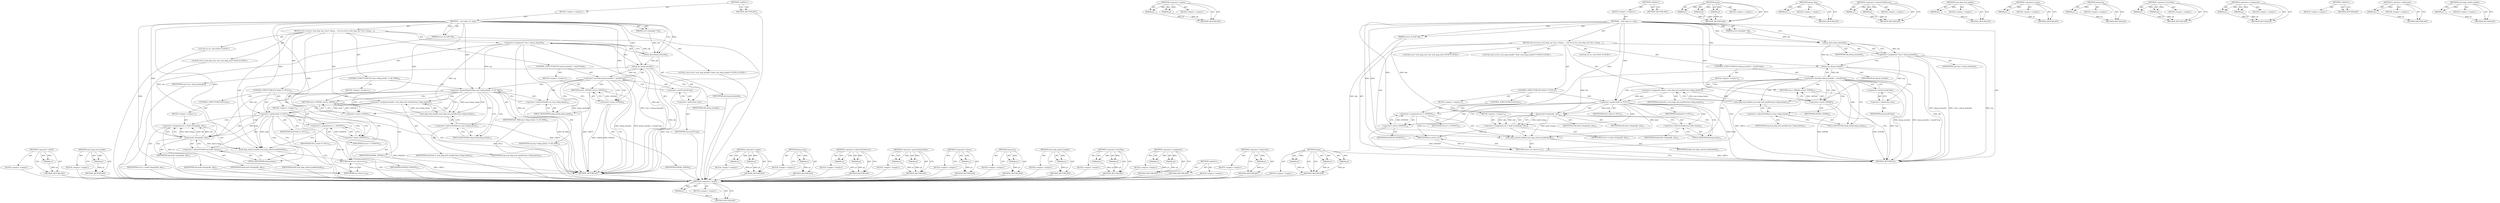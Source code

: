 digraph "dump" {
vulnerable_102 [label=<(METHOD,&lt;operator&gt;.sizeOf)>];
vulnerable_103 [label=<(PARAM,p1)>];
vulnerable_104 [label=<(BLOCK,&lt;empty&gt;,&lt;empty&gt;)>];
vulnerable_105 [label=<(METHOD_RETURN,ANY)>];
vulnerable_123 [label=<(METHOD,&lt;operator&gt;.equals)>];
vulnerable_124 [label=<(PARAM,p1)>];
vulnerable_125 [label=<(PARAM,p2)>];
vulnerable_126 [label=<(BLOCK,&lt;empty&gt;,&lt;empty&gt;)>];
vulnerable_127 [label=<(METHOD_RETURN,ANY)>];
vulnerable_6 [label=<(METHOD,&lt;global&gt;)<SUB>1</SUB>>];
vulnerable_7 [label=<(BLOCK,&lt;empty&gt;,&lt;empty&gt;)<SUB>1</SUB>>];
vulnerable_8 [label=<(METHOD,__sock_diag_rcv_msg)<SUB>1</SUB>>];
vulnerable_9 [label=<(PARAM,struct sk_buff *skb)<SUB>1</SUB>>];
vulnerable_10 [label=<(PARAM,struct nlmsghdr *nlh)<SUB>1</SUB>>];
vulnerable_11 [label=<(BLOCK,{
	int err;
	struct sock_diag_req *req = nlmsg_...,{
	int err;
	struct sock_diag_req *req = nlmsg_...)<SUB>2</SUB>>];
vulnerable_12 [label="<(LOCAL,int err: int)<SUB>3</SUB>>"];
vulnerable_13 [label="<(LOCAL,struct sock_diag_req* req: sock_diag_req*)<SUB>4</SUB>>"];
vulnerable_14 [label=<(&lt;operator&gt;.assignment,*req = nlmsg_data(nlh))<SUB>4</SUB>>];
vulnerable_15 [label=<(IDENTIFIER,req,*req = nlmsg_data(nlh))<SUB>4</SUB>>];
vulnerable_16 [label=<(nlmsg_data,nlmsg_data(nlh))<SUB>4</SUB>>];
vulnerable_17 [label=<(IDENTIFIER,nlh,nlmsg_data(nlh))<SUB>4</SUB>>];
vulnerable_18 [label="<(LOCAL,const struct sock_diag_handler* hndl: sock_diag_handler*)<SUB>5</SUB>>"];
vulnerable_19 [label=<(CONTROL_STRUCTURE,IF,if (nlmsg_len(nlh) &lt; sizeof(*req)))<SUB>7</SUB>>];
vulnerable_20 [label=<(&lt;operator&gt;.lessThan,nlmsg_len(nlh) &lt; sizeof(*req))<SUB>7</SUB>>];
vulnerable_21 [label=<(nlmsg_len,nlmsg_len(nlh))<SUB>7</SUB>>];
vulnerable_22 [label=<(IDENTIFIER,nlh,nlmsg_len(nlh))<SUB>7</SUB>>];
vulnerable_23 [label=<(&lt;operator&gt;.sizeOf,sizeof(*req))<SUB>7</SUB>>];
vulnerable_24 [label=<(&lt;operator&gt;.indirection,*req)<SUB>7</SUB>>];
vulnerable_25 [label=<(IDENTIFIER,req,sizeof(*req))<SUB>7</SUB>>];
vulnerable_26 [label=<(BLOCK,&lt;empty&gt;,&lt;empty&gt;)<SUB>8</SUB>>];
vulnerable_27 [label=<(RETURN,return -EINVAL;,return -EINVAL;)<SUB>8</SUB>>];
vulnerable_28 [label=<(&lt;operator&gt;.minus,-EINVAL)<SUB>8</SUB>>];
vulnerable_29 [label=<(IDENTIFIER,EINVAL,-EINVAL)<SUB>8</SUB>>];
vulnerable_30 [label=<(&lt;operator&gt;.assignment,hndl = sock_diag_lock_handler(req-&gt;sdiag_family))<SUB>10</SUB>>];
vulnerable_31 [label=<(IDENTIFIER,hndl,hndl = sock_diag_lock_handler(req-&gt;sdiag_family))<SUB>10</SUB>>];
vulnerable_32 [label=<(sock_diag_lock_handler,sock_diag_lock_handler(req-&gt;sdiag_family))<SUB>10</SUB>>];
vulnerable_33 [label=<(&lt;operator&gt;.indirectFieldAccess,req-&gt;sdiag_family)<SUB>10</SUB>>];
vulnerable_34 [label=<(IDENTIFIER,req,sock_diag_lock_handler(req-&gt;sdiag_family))<SUB>10</SUB>>];
vulnerable_35 [label=<(FIELD_IDENTIFIER,sdiag_family,sdiag_family)<SUB>10</SUB>>];
vulnerable_36 [label=<(CONTROL_STRUCTURE,IF,if (hndl == NULL))<SUB>11</SUB>>];
vulnerable_37 [label=<(&lt;operator&gt;.equals,hndl == NULL)<SUB>11</SUB>>];
vulnerable_38 [label=<(IDENTIFIER,hndl,hndl == NULL)<SUB>11</SUB>>];
vulnerable_39 [label=<(IDENTIFIER,NULL,hndl == NULL)<SUB>11</SUB>>];
vulnerable_40 [label=<(BLOCK,&lt;empty&gt;,&lt;empty&gt;)<SUB>12</SUB>>];
vulnerable_41 [label=<(&lt;operator&gt;.assignment,err = -ENOENT)<SUB>12</SUB>>];
vulnerable_42 [label=<(IDENTIFIER,err,err = -ENOENT)<SUB>12</SUB>>];
vulnerable_43 [label=<(&lt;operator&gt;.minus,-ENOENT)<SUB>12</SUB>>];
vulnerable_44 [label=<(IDENTIFIER,ENOENT,-ENOENT)<SUB>12</SUB>>];
vulnerable_45 [label=<(CONTROL_STRUCTURE,ELSE,else)<SUB>14</SUB>>];
vulnerable_46 [label=<(BLOCK,&lt;empty&gt;,&lt;empty&gt;)<SUB>14</SUB>>];
vulnerable_47 [label=<(&lt;operator&gt;.assignment,err = hndl-&gt;dump(skb, nlh))<SUB>14</SUB>>];
vulnerable_48 [label=<(IDENTIFIER,err,err = hndl-&gt;dump(skb, nlh))<SUB>14</SUB>>];
vulnerable_49 [label=<(dump,hndl-&gt;dump(skb, nlh))<SUB>14</SUB>>];
vulnerable_50 [label=<(&lt;operator&gt;.indirectFieldAccess,hndl-&gt;dump)<SUB>14</SUB>>];
vulnerable_51 [label=<(IDENTIFIER,hndl,hndl-&gt;dump(skb, nlh))<SUB>14</SUB>>];
vulnerable_52 [label=<(FIELD_IDENTIFIER,dump,dump)<SUB>14</SUB>>];
vulnerable_53 [label=<(IDENTIFIER,skb,hndl-&gt;dump(skb, nlh))<SUB>14</SUB>>];
vulnerable_54 [label=<(IDENTIFIER,nlh,hndl-&gt;dump(skb, nlh))<SUB>14</SUB>>];
vulnerable_55 [label=<(sock_diag_unlock_handler,sock_diag_unlock_handler(hndl))<SUB>15</SUB>>];
vulnerable_56 [label=<(IDENTIFIER,hndl,sock_diag_unlock_handler(hndl))<SUB>15</SUB>>];
vulnerable_57 [label=<(RETURN,return err;,return err;)<SUB>17</SUB>>];
vulnerable_58 [label=<(IDENTIFIER,err,return err;)<SUB>17</SUB>>];
vulnerable_59 [label=<(METHOD_RETURN,int)<SUB>1</SUB>>];
vulnerable_61 [label=<(METHOD_RETURN,ANY)<SUB>1</SUB>>];
vulnerable_128 [label=<(METHOD,dump)>];
vulnerable_129 [label=<(PARAM,p1)>];
vulnerable_130 [label=<(PARAM,p2)>];
vulnerable_131 [label=<(PARAM,p3)>];
vulnerable_132 [label=<(BLOCK,&lt;empty&gt;,&lt;empty&gt;)>];
vulnerable_133 [label=<(METHOD_RETURN,ANY)>];
vulnerable_89 [label=<(METHOD,nlmsg_data)>];
vulnerable_90 [label=<(PARAM,p1)>];
vulnerable_91 [label=<(BLOCK,&lt;empty&gt;,&lt;empty&gt;)>];
vulnerable_92 [label=<(METHOD_RETURN,ANY)>];
vulnerable_118 [label=<(METHOD,&lt;operator&gt;.indirectFieldAccess)>];
vulnerable_119 [label=<(PARAM,p1)>];
vulnerable_120 [label=<(PARAM,p2)>];
vulnerable_121 [label=<(BLOCK,&lt;empty&gt;,&lt;empty&gt;)>];
vulnerable_122 [label=<(METHOD_RETURN,ANY)>];
vulnerable_114 [label=<(METHOD,sock_diag_lock_handler)>];
vulnerable_115 [label=<(PARAM,p1)>];
vulnerable_116 [label=<(BLOCK,&lt;empty&gt;,&lt;empty&gt;)>];
vulnerable_117 [label=<(METHOD_RETURN,ANY)>];
vulnerable_110 [label=<(METHOD,&lt;operator&gt;.minus)>];
vulnerable_111 [label=<(PARAM,p1)>];
vulnerable_112 [label=<(BLOCK,&lt;empty&gt;,&lt;empty&gt;)>];
vulnerable_113 [label=<(METHOD_RETURN,ANY)>];
vulnerable_98 [label=<(METHOD,nlmsg_len)>];
vulnerable_99 [label=<(PARAM,p1)>];
vulnerable_100 [label=<(BLOCK,&lt;empty&gt;,&lt;empty&gt;)>];
vulnerable_101 [label=<(METHOD_RETURN,ANY)>];
vulnerable_93 [label=<(METHOD,&lt;operator&gt;.lessThan)>];
vulnerable_94 [label=<(PARAM,p1)>];
vulnerable_95 [label=<(PARAM,p2)>];
vulnerable_96 [label=<(BLOCK,&lt;empty&gt;,&lt;empty&gt;)>];
vulnerable_97 [label=<(METHOD_RETURN,ANY)>];
vulnerable_84 [label=<(METHOD,&lt;operator&gt;.assignment)>];
vulnerable_85 [label=<(PARAM,p1)>];
vulnerable_86 [label=<(PARAM,p2)>];
vulnerable_87 [label=<(BLOCK,&lt;empty&gt;,&lt;empty&gt;)>];
vulnerable_88 [label=<(METHOD_RETURN,ANY)>];
vulnerable_78 [label=<(METHOD,&lt;global&gt;)<SUB>1</SUB>>];
vulnerable_79 [label=<(BLOCK,&lt;empty&gt;,&lt;empty&gt;)>];
vulnerable_80 [label=<(METHOD_RETURN,ANY)>];
vulnerable_106 [label=<(METHOD,&lt;operator&gt;.indirection)>];
vulnerable_107 [label=<(PARAM,p1)>];
vulnerable_108 [label=<(BLOCK,&lt;empty&gt;,&lt;empty&gt;)>];
vulnerable_109 [label=<(METHOD_RETURN,ANY)>];
vulnerable_134 [label=<(METHOD,sock_diag_unlock_handler)>];
vulnerable_135 [label=<(PARAM,p1)>];
vulnerable_136 [label=<(BLOCK,&lt;empty&gt;,&lt;empty&gt;)>];
vulnerable_137 [label=<(METHOD_RETURN,ANY)>];
fixed_112 [label=<(METHOD,&lt;operator&gt;.sizeOf)>];
fixed_113 [label=<(PARAM,p1)>];
fixed_114 [label=<(BLOCK,&lt;empty&gt;,&lt;empty&gt;)>];
fixed_115 [label=<(METHOD_RETURN,ANY)>];
fixed_134 [label=<(METHOD,sock_diag_lock_handler)>];
fixed_135 [label=<(PARAM,p1)>];
fixed_136 [label=<(BLOCK,&lt;empty&gt;,&lt;empty&gt;)>];
fixed_137 [label=<(METHOD_RETURN,ANY)>];
fixed_6 [label=<(METHOD,&lt;global&gt;)<SUB>1</SUB>>];
fixed_7 [label=<(BLOCK,&lt;empty&gt;,&lt;empty&gt;)<SUB>1</SUB>>];
fixed_8 [label=<(METHOD,__sock_diag_rcv_msg)<SUB>1</SUB>>];
fixed_9 [label=<(PARAM,struct sk_buff *skb)<SUB>1</SUB>>];
fixed_10 [label=<(PARAM,struct nlmsghdr *nlh)<SUB>1</SUB>>];
fixed_11 [label=<(BLOCK,{
	int err;
	struct sock_diag_req *req = nlmsg_...,{
	int err;
	struct sock_diag_req *req = nlmsg_...)<SUB>2</SUB>>];
fixed_12 [label="<(LOCAL,int err: int)<SUB>3</SUB>>"];
fixed_13 [label="<(LOCAL,struct sock_diag_req* req: sock_diag_req*)<SUB>4</SUB>>"];
fixed_14 [label=<(&lt;operator&gt;.assignment,*req = nlmsg_data(nlh))<SUB>4</SUB>>];
fixed_15 [label=<(IDENTIFIER,req,*req = nlmsg_data(nlh))<SUB>4</SUB>>];
fixed_16 [label=<(nlmsg_data,nlmsg_data(nlh))<SUB>4</SUB>>];
fixed_17 [label=<(IDENTIFIER,nlh,nlmsg_data(nlh))<SUB>4</SUB>>];
fixed_18 [label="<(LOCAL,const struct sock_diag_handler* hndl: sock_diag_handler*)<SUB>5</SUB>>"];
fixed_19 [label=<(CONTROL_STRUCTURE,IF,if (nlmsg_len(nlh) &lt; sizeof(*req)))<SUB>7</SUB>>];
fixed_20 [label=<(&lt;operator&gt;.lessThan,nlmsg_len(nlh) &lt; sizeof(*req))<SUB>7</SUB>>];
fixed_21 [label=<(nlmsg_len,nlmsg_len(nlh))<SUB>7</SUB>>];
fixed_22 [label=<(IDENTIFIER,nlh,nlmsg_len(nlh))<SUB>7</SUB>>];
fixed_23 [label=<(&lt;operator&gt;.sizeOf,sizeof(*req))<SUB>7</SUB>>];
fixed_24 [label=<(&lt;operator&gt;.indirection,*req)<SUB>7</SUB>>];
fixed_25 [label=<(IDENTIFIER,req,sizeof(*req))<SUB>7</SUB>>];
fixed_26 [label=<(BLOCK,&lt;empty&gt;,&lt;empty&gt;)<SUB>8</SUB>>];
fixed_27 [label=<(RETURN,return -EINVAL;,return -EINVAL;)<SUB>8</SUB>>];
fixed_28 [label=<(&lt;operator&gt;.minus,-EINVAL)<SUB>8</SUB>>];
fixed_29 [label=<(IDENTIFIER,EINVAL,-EINVAL)<SUB>8</SUB>>];
fixed_30 [label=<(CONTROL_STRUCTURE,IF,if (req-&gt;sdiag_family &gt;= AF_MAX))<SUB>10</SUB>>];
fixed_31 [label=<(&lt;operator&gt;.greaterEqualsThan,req-&gt;sdiag_family &gt;= AF_MAX)<SUB>10</SUB>>];
fixed_32 [label=<(&lt;operator&gt;.indirectFieldAccess,req-&gt;sdiag_family)<SUB>10</SUB>>];
fixed_33 [label=<(IDENTIFIER,req,req-&gt;sdiag_family &gt;= AF_MAX)<SUB>10</SUB>>];
fixed_34 [label=<(FIELD_IDENTIFIER,sdiag_family,sdiag_family)<SUB>10</SUB>>];
fixed_35 [label=<(IDENTIFIER,AF_MAX,req-&gt;sdiag_family &gt;= AF_MAX)<SUB>10</SUB>>];
fixed_36 [label=<(BLOCK,&lt;empty&gt;,&lt;empty&gt;)<SUB>11</SUB>>];
fixed_37 [label=<(RETURN,return -EINVAL;,return -EINVAL;)<SUB>11</SUB>>];
fixed_38 [label=<(&lt;operator&gt;.minus,-EINVAL)<SUB>11</SUB>>];
fixed_39 [label=<(IDENTIFIER,EINVAL,-EINVAL)<SUB>11</SUB>>];
fixed_40 [label=<(&lt;operator&gt;.assignment,hndl = sock_diag_lock_handler(req-&gt;sdiag_family))<SUB>13</SUB>>];
fixed_41 [label=<(IDENTIFIER,hndl,hndl = sock_diag_lock_handler(req-&gt;sdiag_family))<SUB>13</SUB>>];
fixed_42 [label=<(sock_diag_lock_handler,sock_diag_lock_handler(req-&gt;sdiag_family))<SUB>13</SUB>>];
fixed_43 [label=<(&lt;operator&gt;.indirectFieldAccess,req-&gt;sdiag_family)<SUB>13</SUB>>];
fixed_44 [label=<(IDENTIFIER,req,sock_diag_lock_handler(req-&gt;sdiag_family))<SUB>13</SUB>>];
fixed_45 [label=<(FIELD_IDENTIFIER,sdiag_family,sdiag_family)<SUB>13</SUB>>];
fixed_46 [label=<(CONTROL_STRUCTURE,IF,if (hndl == NULL))<SUB>14</SUB>>];
fixed_47 [label=<(&lt;operator&gt;.equals,hndl == NULL)<SUB>14</SUB>>];
fixed_48 [label=<(IDENTIFIER,hndl,hndl == NULL)<SUB>14</SUB>>];
fixed_49 [label=<(IDENTIFIER,NULL,hndl == NULL)<SUB>14</SUB>>];
fixed_50 [label=<(BLOCK,&lt;empty&gt;,&lt;empty&gt;)<SUB>15</SUB>>];
fixed_51 [label=<(&lt;operator&gt;.assignment,err = -ENOENT)<SUB>15</SUB>>];
fixed_52 [label=<(IDENTIFIER,err,err = -ENOENT)<SUB>15</SUB>>];
fixed_53 [label=<(&lt;operator&gt;.minus,-ENOENT)<SUB>15</SUB>>];
fixed_54 [label=<(IDENTIFIER,ENOENT,-ENOENT)<SUB>15</SUB>>];
fixed_55 [label=<(CONTROL_STRUCTURE,ELSE,else)<SUB>17</SUB>>];
fixed_56 [label=<(BLOCK,&lt;empty&gt;,&lt;empty&gt;)<SUB>17</SUB>>];
fixed_57 [label=<(&lt;operator&gt;.assignment,err = hndl-&gt;dump(skb, nlh))<SUB>17</SUB>>];
fixed_58 [label=<(IDENTIFIER,err,err = hndl-&gt;dump(skb, nlh))<SUB>17</SUB>>];
fixed_59 [label=<(dump,hndl-&gt;dump(skb, nlh))<SUB>17</SUB>>];
fixed_60 [label=<(&lt;operator&gt;.indirectFieldAccess,hndl-&gt;dump)<SUB>17</SUB>>];
fixed_61 [label=<(IDENTIFIER,hndl,hndl-&gt;dump(skb, nlh))<SUB>17</SUB>>];
fixed_62 [label=<(FIELD_IDENTIFIER,dump,dump)<SUB>17</SUB>>];
fixed_63 [label=<(IDENTIFIER,skb,hndl-&gt;dump(skb, nlh))<SUB>17</SUB>>];
fixed_64 [label=<(IDENTIFIER,nlh,hndl-&gt;dump(skb, nlh))<SUB>17</SUB>>];
fixed_65 [label=<(sock_diag_unlock_handler,sock_diag_unlock_handler(hndl))<SUB>18</SUB>>];
fixed_66 [label=<(IDENTIFIER,hndl,sock_diag_unlock_handler(hndl))<SUB>18</SUB>>];
fixed_67 [label=<(RETURN,return err;,return err;)<SUB>20</SUB>>];
fixed_68 [label=<(IDENTIFIER,err,return err;)<SUB>20</SUB>>];
fixed_69 [label=<(METHOD_RETURN,int)<SUB>1</SUB>>];
fixed_71 [label=<(METHOD_RETURN,ANY)<SUB>1</SUB>>];
fixed_138 [label=<(METHOD,&lt;operator&gt;.equals)>];
fixed_139 [label=<(PARAM,p1)>];
fixed_140 [label=<(PARAM,p2)>];
fixed_141 [label=<(BLOCK,&lt;empty&gt;,&lt;empty&gt;)>];
fixed_142 [label=<(METHOD_RETURN,ANY)>];
fixed_99 [label=<(METHOD,nlmsg_data)>];
fixed_100 [label=<(PARAM,p1)>];
fixed_101 [label=<(BLOCK,&lt;empty&gt;,&lt;empty&gt;)>];
fixed_102 [label=<(METHOD_RETURN,ANY)>];
fixed_129 [label=<(METHOD,&lt;operator&gt;.indirectFieldAccess)>];
fixed_130 [label=<(PARAM,p1)>];
fixed_131 [label=<(PARAM,p2)>];
fixed_132 [label=<(BLOCK,&lt;empty&gt;,&lt;empty&gt;)>];
fixed_133 [label=<(METHOD_RETURN,ANY)>];
fixed_124 [label=<(METHOD,&lt;operator&gt;.greaterEqualsThan)>];
fixed_125 [label=<(PARAM,p1)>];
fixed_126 [label=<(PARAM,p2)>];
fixed_127 [label=<(BLOCK,&lt;empty&gt;,&lt;empty&gt;)>];
fixed_128 [label=<(METHOD_RETURN,ANY)>];
fixed_120 [label=<(METHOD,&lt;operator&gt;.minus)>];
fixed_121 [label=<(PARAM,p1)>];
fixed_122 [label=<(BLOCK,&lt;empty&gt;,&lt;empty&gt;)>];
fixed_123 [label=<(METHOD_RETURN,ANY)>];
fixed_108 [label=<(METHOD,nlmsg_len)>];
fixed_109 [label=<(PARAM,p1)>];
fixed_110 [label=<(BLOCK,&lt;empty&gt;,&lt;empty&gt;)>];
fixed_111 [label=<(METHOD_RETURN,ANY)>];
fixed_149 [label=<(METHOD,sock_diag_unlock_handler)>];
fixed_150 [label=<(PARAM,p1)>];
fixed_151 [label=<(BLOCK,&lt;empty&gt;,&lt;empty&gt;)>];
fixed_152 [label=<(METHOD_RETURN,ANY)>];
fixed_103 [label=<(METHOD,&lt;operator&gt;.lessThan)>];
fixed_104 [label=<(PARAM,p1)>];
fixed_105 [label=<(PARAM,p2)>];
fixed_106 [label=<(BLOCK,&lt;empty&gt;,&lt;empty&gt;)>];
fixed_107 [label=<(METHOD_RETURN,ANY)>];
fixed_94 [label=<(METHOD,&lt;operator&gt;.assignment)>];
fixed_95 [label=<(PARAM,p1)>];
fixed_96 [label=<(PARAM,p2)>];
fixed_97 [label=<(BLOCK,&lt;empty&gt;,&lt;empty&gt;)>];
fixed_98 [label=<(METHOD_RETURN,ANY)>];
fixed_88 [label=<(METHOD,&lt;global&gt;)<SUB>1</SUB>>];
fixed_89 [label=<(BLOCK,&lt;empty&gt;,&lt;empty&gt;)>];
fixed_90 [label=<(METHOD_RETURN,ANY)>];
fixed_116 [label=<(METHOD,&lt;operator&gt;.indirection)>];
fixed_117 [label=<(PARAM,p1)>];
fixed_118 [label=<(BLOCK,&lt;empty&gt;,&lt;empty&gt;)>];
fixed_119 [label=<(METHOD_RETURN,ANY)>];
fixed_143 [label=<(METHOD,dump)>];
fixed_144 [label=<(PARAM,p1)>];
fixed_145 [label=<(PARAM,p2)>];
fixed_146 [label=<(PARAM,p3)>];
fixed_147 [label=<(BLOCK,&lt;empty&gt;,&lt;empty&gt;)>];
fixed_148 [label=<(METHOD_RETURN,ANY)>];
vulnerable_102 -> vulnerable_103  [key=0, label="AST: "];
vulnerable_102 -> vulnerable_103  [key=1, label="DDG: "];
vulnerable_102 -> vulnerable_104  [key=0, label="AST: "];
vulnerable_102 -> vulnerable_105  [key=0, label="AST: "];
vulnerable_102 -> vulnerable_105  [key=1, label="CFG: "];
vulnerable_103 -> vulnerable_105  [key=0, label="DDG: p1"];
vulnerable_123 -> vulnerable_124  [key=0, label="AST: "];
vulnerable_123 -> vulnerable_124  [key=1, label="DDG: "];
vulnerable_123 -> vulnerable_126  [key=0, label="AST: "];
vulnerable_123 -> vulnerable_125  [key=0, label="AST: "];
vulnerable_123 -> vulnerable_125  [key=1, label="DDG: "];
vulnerable_123 -> vulnerable_127  [key=0, label="AST: "];
vulnerable_123 -> vulnerable_127  [key=1, label="CFG: "];
vulnerable_124 -> vulnerable_127  [key=0, label="DDG: p1"];
vulnerable_125 -> vulnerable_127  [key=0, label="DDG: p2"];
vulnerable_6 -> vulnerable_7  [key=0, label="AST: "];
vulnerable_6 -> vulnerable_61  [key=0, label="AST: "];
vulnerable_6 -> vulnerable_61  [key=1, label="CFG: "];
vulnerable_7 -> vulnerable_8  [key=0, label="AST: "];
vulnerable_8 -> vulnerable_9  [key=0, label="AST: "];
vulnerable_8 -> vulnerable_9  [key=1, label="DDG: "];
vulnerable_8 -> vulnerable_10  [key=0, label="AST: "];
vulnerable_8 -> vulnerable_10  [key=1, label="DDG: "];
vulnerable_8 -> vulnerable_11  [key=0, label="AST: "];
vulnerable_8 -> vulnerable_59  [key=0, label="AST: "];
vulnerable_8 -> vulnerable_16  [key=0, label="CFG: "];
vulnerable_8 -> vulnerable_16  [key=1, label="DDG: "];
vulnerable_8 -> vulnerable_55  [key=0, label="DDG: "];
vulnerable_8 -> vulnerable_58  [key=0, label="DDG: "];
vulnerable_8 -> vulnerable_37  [key=0, label="DDG: "];
vulnerable_8 -> vulnerable_21  [key=0, label="DDG: "];
vulnerable_8 -> vulnerable_28  [key=0, label="DDG: "];
vulnerable_8 -> vulnerable_43  [key=0, label="DDG: "];
vulnerable_8 -> vulnerable_49  [key=0, label="DDG: "];
vulnerable_9 -> vulnerable_59  [key=0, label="DDG: skb"];
vulnerable_9 -> vulnerable_49  [key=0, label="DDG: skb"];
vulnerable_10 -> vulnerable_16  [key=0, label="DDG: nlh"];
vulnerable_11 -> vulnerable_12  [key=0, label="AST: "];
vulnerable_11 -> vulnerable_13  [key=0, label="AST: "];
vulnerable_11 -> vulnerable_14  [key=0, label="AST: "];
vulnerable_11 -> vulnerable_18  [key=0, label="AST: "];
vulnerable_11 -> vulnerable_19  [key=0, label="AST: "];
vulnerable_11 -> vulnerable_30  [key=0, label="AST: "];
vulnerable_11 -> vulnerable_36  [key=0, label="AST: "];
vulnerable_11 -> vulnerable_55  [key=0, label="AST: "];
vulnerable_11 -> vulnerable_57  [key=0, label="AST: "];
vulnerable_14 -> vulnerable_15  [key=0, label="AST: "];
vulnerable_14 -> vulnerable_16  [key=0, label="AST: "];
vulnerable_14 -> vulnerable_21  [key=0, label="CFG: "];
vulnerable_14 -> vulnerable_59  [key=0, label="DDG: req"];
vulnerable_14 -> vulnerable_59  [key=1, label="DDG: nlmsg_data(nlh)"];
vulnerable_14 -> vulnerable_59  [key=2, label="DDG: *req = nlmsg_data(nlh)"];
vulnerable_14 -> vulnerable_32  [key=0, label="DDG: req"];
vulnerable_16 -> vulnerable_17  [key=0, label="AST: "];
vulnerable_16 -> vulnerable_14  [key=0, label="CFG: "];
vulnerable_16 -> vulnerable_14  [key=1, label="DDG: nlh"];
vulnerable_16 -> vulnerable_21  [key=0, label="DDG: nlh"];
vulnerable_19 -> vulnerable_20  [key=0, label="AST: "];
vulnerable_19 -> vulnerable_26  [key=0, label="AST: "];
vulnerable_20 -> vulnerable_21  [key=0, label="AST: "];
vulnerable_20 -> vulnerable_23  [key=0, label="AST: "];
vulnerable_20 -> vulnerable_28  [key=0, label="CFG: "];
vulnerable_20 -> vulnerable_28  [key=1, label="CDG: "];
vulnerable_20 -> vulnerable_35  [key=0, label="CFG: "];
vulnerable_20 -> vulnerable_35  [key=1, label="CDG: "];
vulnerable_20 -> vulnerable_59  [key=0, label="DDG: nlmsg_len(nlh)"];
vulnerable_20 -> vulnerable_59  [key=1, label="DDG: nlmsg_len(nlh) &lt; sizeof(*req)"];
vulnerable_20 -> vulnerable_30  [key=0, label="CDG: "];
vulnerable_20 -> vulnerable_32  [key=0, label="CDG: "];
vulnerable_20 -> vulnerable_33  [key=0, label="CDG: "];
vulnerable_20 -> vulnerable_57  [key=0, label="CDG: "];
vulnerable_20 -> vulnerable_37  [key=0, label="CDG: "];
vulnerable_20 -> vulnerable_27  [key=0, label="CDG: "];
vulnerable_20 -> vulnerable_55  [key=0, label="CDG: "];
vulnerable_21 -> vulnerable_22  [key=0, label="AST: "];
vulnerable_21 -> vulnerable_24  [key=0, label="CFG: "];
vulnerable_21 -> vulnerable_59  [key=0, label="DDG: nlh"];
vulnerable_21 -> vulnerable_20  [key=0, label="DDG: nlh"];
vulnerable_21 -> vulnerable_49  [key=0, label="DDG: nlh"];
vulnerable_23 -> vulnerable_24  [key=0, label="AST: "];
vulnerable_23 -> vulnerable_20  [key=0, label="CFG: "];
vulnerable_23 -> vulnerable_59  [key=0, label="DDG: *req"];
vulnerable_24 -> vulnerable_25  [key=0, label="AST: "];
vulnerable_24 -> vulnerable_23  [key=0, label="CFG: "];
vulnerable_26 -> vulnerable_27  [key=0, label="AST: "];
vulnerable_27 -> vulnerable_28  [key=0, label="AST: "];
vulnerable_27 -> vulnerable_59  [key=0, label="CFG: "];
vulnerable_27 -> vulnerable_59  [key=1, label="DDG: &lt;RET&gt;"];
vulnerable_28 -> vulnerable_29  [key=0, label="AST: "];
vulnerable_28 -> vulnerable_27  [key=0, label="CFG: "];
vulnerable_28 -> vulnerable_27  [key=1, label="DDG: -EINVAL"];
vulnerable_28 -> vulnerable_59  [key=0, label="DDG: EINVAL"];
vulnerable_28 -> vulnerable_59  [key=1, label="DDG: -EINVAL"];
vulnerable_30 -> vulnerable_31  [key=0, label="AST: "];
vulnerable_30 -> vulnerable_32  [key=0, label="AST: "];
vulnerable_30 -> vulnerable_37  [key=0, label="CFG: "];
vulnerable_30 -> vulnerable_37  [key=1, label="DDG: hndl"];
vulnerable_32 -> vulnerable_33  [key=0, label="AST: "];
vulnerable_32 -> vulnerable_30  [key=0, label="CFG: "];
vulnerable_32 -> vulnerable_30  [key=1, label="DDG: req-&gt;sdiag_family"];
vulnerable_33 -> vulnerable_34  [key=0, label="AST: "];
vulnerable_33 -> vulnerable_35  [key=0, label="AST: "];
vulnerable_33 -> vulnerable_32  [key=0, label="CFG: "];
vulnerable_35 -> vulnerable_33  [key=0, label="CFG: "];
vulnerable_36 -> vulnerable_37  [key=0, label="AST: "];
vulnerable_36 -> vulnerable_40  [key=0, label="AST: "];
vulnerable_36 -> vulnerable_45  [key=0, label="AST: "];
vulnerable_37 -> vulnerable_38  [key=0, label="AST: "];
vulnerable_37 -> vulnerable_39  [key=0, label="AST: "];
vulnerable_37 -> vulnerable_43  [key=0, label="CFG: "];
vulnerable_37 -> vulnerable_43  [key=1, label="CDG: "];
vulnerable_37 -> vulnerable_52  [key=0, label="CFG: "];
vulnerable_37 -> vulnerable_52  [key=1, label="CDG: "];
vulnerable_37 -> vulnerable_59  [key=0, label="DDG: NULL"];
vulnerable_37 -> vulnerable_55  [key=0, label="DDG: hndl"];
vulnerable_37 -> vulnerable_49  [key=0, label="DDG: hndl"];
vulnerable_37 -> vulnerable_49  [key=1, label="CDG: "];
vulnerable_37 -> vulnerable_47  [key=0, label="CDG: "];
vulnerable_37 -> vulnerable_41  [key=0, label="CDG: "];
vulnerable_37 -> vulnerable_50  [key=0, label="CDG: "];
vulnerable_40 -> vulnerable_41  [key=0, label="AST: "];
vulnerable_41 -> vulnerable_42  [key=0, label="AST: "];
vulnerable_41 -> vulnerable_43  [key=0, label="AST: "];
vulnerable_41 -> vulnerable_55  [key=0, label="CFG: "];
vulnerable_41 -> vulnerable_58  [key=0, label="DDG: err"];
vulnerable_43 -> vulnerable_44  [key=0, label="AST: "];
vulnerable_43 -> vulnerable_41  [key=0, label="CFG: "];
vulnerable_43 -> vulnerable_41  [key=1, label="DDG: ENOENT"];
vulnerable_43 -> vulnerable_59  [key=0, label="DDG: ENOENT"];
vulnerable_45 -> vulnerable_46  [key=0, label="AST: "];
vulnerable_46 -> vulnerable_47  [key=0, label="AST: "];
vulnerable_47 -> vulnerable_48  [key=0, label="AST: "];
vulnerable_47 -> vulnerable_49  [key=0, label="AST: "];
vulnerable_47 -> vulnerable_55  [key=0, label="CFG: "];
vulnerable_47 -> vulnerable_58  [key=0, label="DDG: err"];
vulnerable_49 -> vulnerable_50  [key=0, label="AST: "];
vulnerable_49 -> vulnerable_53  [key=0, label="AST: "];
vulnerable_49 -> vulnerable_54  [key=0, label="AST: "];
vulnerable_49 -> vulnerable_47  [key=0, label="CFG: "];
vulnerable_49 -> vulnerable_47  [key=1, label="DDG: hndl-&gt;dump"];
vulnerable_49 -> vulnerable_47  [key=2, label="DDG: skb"];
vulnerable_49 -> vulnerable_47  [key=3, label="DDG: nlh"];
vulnerable_49 -> vulnerable_55  [key=0, label="DDG: hndl-&gt;dump"];
vulnerable_50 -> vulnerable_51  [key=0, label="AST: "];
vulnerable_50 -> vulnerable_52  [key=0, label="AST: "];
vulnerable_50 -> vulnerable_49  [key=0, label="CFG: "];
vulnerable_52 -> vulnerable_50  [key=0, label="CFG: "];
vulnerable_55 -> vulnerable_56  [key=0, label="AST: "];
vulnerable_55 -> vulnerable_57  [key=0, label="CFG: "];
vulnerable_57 -> vulnerable_58  [key=0, label="AST: "];
vulnerable_57 -> vulnerable_59  [key=0, label="CFG: "];
vulnerable_57 -> vulnerable_59  [key=1, label="DDG: &lt;RET&gt;"];
vulnerable_58 -> vulnerable_57  [key=0, label="DDG: err"];
vulnerable_128 -> vulnerable_129  [key=0, label="AST: "];
vulnerable_128 -> vulnerable_129  [key=1, label="DDG: "];
vulnerable_128 -> vulnerable_132  [key=0, label="AST: "];
vulnerable_128 -> vulnerable_130  [key=0, label="AST: "];
vulnerable_128 -> vulnerable_130  [key=1, label="DDG: "];
vulnerable_128 -> vulnerable_133  [key=0, label="AST: "];
vulnerable_128 -> vulnerable_133  [key=1, label="CFG: "];
vulnerable_128 -> vulnerable_131  [key=0, label="AST: "];
vulnerable_128 -> vulnerable_131  [key=1, label="DDG: "];
vulnerable_129 -> vulnerable_133  [key=0, label="DDG: p1"];
vulnerable_130 -> vulnerable_133  [key=0, label="DDG: p2"];
vulnerable_131 -> vulnerable_133  [key=0, label="DDG: p3"];
vulnerable_89 -> vulnerable_90  [key=0, label="AST: "];
vulnerable_89 -> vulnerable_90  [key=1, label="DDG: "];
vulnerable_89 -> vulnerable_91  [key=0, label="AST: "];
vulnerable_89 -> vulnerable_92  [key=0, label="AST: "];
vulnerable_89 -> vulnerable_92  [key=1, label="CFG: "];
vulnerable_90 -> vulnerable_92  [key=0, label="DDG: p1"];
vulnerable_118 -> vulnerable_119  [key=0, label="AST: "];
vulnerable_118 -> vulnerable_119  [key=1, label="DDG: "];
vulnerable_118 -> vulnerable_121  [key=0, label="AST: "];
vulnerable_118 -> vulnerable_120  [key=0, label="AST: "];
vulnerable_118 -> vulnerable_120  [key=1, label="DDG: "];
vulnerable_118 -> vulnerable_122  [key=0, label="AST: "];
vulnerable_118 -> vulnerable_122  [key=1, label="CFG: "];
vulnerable_119 -> vulnerable_122  [key=0, label="DDG: p1"];
vulnerable_120 -> vulnerable_122  [key=0, label="DDG: p2"];
vulnerable_114 -> vulnerable_115  [key=0, label="AST: "];
vulnerable_114 -> vulnerable_115  [key=1, label="DDG: "];
vulnerable_114 -> vulnerable_116  [key=0, label="AST: "];
vulnerable_114 -> vulnerable_117  [key=0, label="AST: "];
vulnerable_114 -> vulnerable_117  [key=1, label="CFG: "];
vulnerable_115 -> vulnerable_117  [key=0, label="DDG: p1"];
vulnerable_110 -> vulnerable_111  [key=0, label="AST: "];
vulnerable_110 -> vulnerable_111  [key=1, label="DDG: "];
vulnerable_110 -> vulnerable_112  [key=0, label="AST: "];
vulnerable_110 -> vulnerable_113  [key=0, label="AST: "];
vulnerable_110 -> vulnerable_113  [key=1, label="CFG: "];
vulnerable_111 -> vulnerable_113  [key=0, label="DDG: p1"];
vulnerable_98 -> vulnerable_99  [key=0, label="AST: "];
vulnerable_98 -> vulnerable_99  [key=1, label="DDG: "];
vulnerable_98 -> vulnerable_100  [key=0, label="AST: "];
vulnerable_98 -> vulnerable_101  [key=0, label="AST: "];
vulnerable_98 -> vulnerable_101  [key=1, label="CFG: "];
vulnerable_99 -> vulnerable_101  [key=0, label="DDG: p1"];
vulnerable_93 -> vulnerable_94  [key=0, label="AST: "];
vulnerable_93 -> vulnerable_94  [key=1, label="DDG: "];
vulnerable_93 -> vulnerable_96  [key=0, label="AST: "];
vulnerable_93 -> vulnerable_95  [key=0, label="AST: "];
vulnerable_93 -> vulnerable_95  [key=1, label="DDG: "];
vulnerable_93 -> vulnerable_97  [key=0, label="AST: "];
vulnerable_93 -> vulnerable_97  [key=1, label="CFG: "];
vulnerable_94 -> vulnerable_97  [key=0, label="DDG: p1"];
vulnerable_95 -> vulnerable_97  [key=0, label="DDG: p2"];
vulnerable_84 -> vulnerable_85  [key=0, label="AST: "];
vulnerable_84 -> vulnerable_85  [key=1, label="DDG: "];
vulnerable_84 -> vulnerable_87  [key=0, label="AST: "];
vulnerable_84 -> vulnerable_86  [key=0, label="AST: "];
vulnerable_84 -> vulnerable_86  [key=1, label="DDG: "];
vulnerable_84 -> vulnerable_88  [key=0, label="AST: "];
vulnerable_84 -> vulnerable_88  [key=1, label="CFG: "];
vulnerable_85 -> vulnerable_88  [key=0, label="DDG: p1"];
vulnerable_86 -> vulnerable_88  [key=0, label="DDG: p2"];
vulnerable_78 -> vulnerable_79  [key=0, label="AST: "];
vulnerable_78 -> vulnerable_80  [key=0, label="AST: "];
vulnerable_78 -> vulnerable_80  [key=1, label="CFG: "];
vulnerable_106 -> vulnerable_107  [key=0, label="AST: "];
vulnerable_106 -> vulnerable_107  [key=1, label="DDG: "];
vulnerable_106 -> vulnerable_108  [key=0, label="AST: "];
vulnerable_106 -> vulnerable_109  [key=0, label="AST: "];
vulnerable_106 -> vulnerable_109  [key=1, label="CFG: "];
vulnerable_107 -> vulnerable_109  [key=0, label="DDG: p1"];
vulnerable_134 -> vulnerable_135  [key=0, label="AST: "];
vulnerable_134 -> vulnerable_135  [key=1, label="DDG: "];
vulnerable_134 -> vulnerable_136  [key=0, label="AST: "];
vulnerable_134 -> vulnerable_137  [key=0, label="AST: "];
vulnerable_134 -> vulnerable_137  [key=1, label="CFG: "];
vulnerable_135 -> vulnerable_137  [key=0, label="DDG: p1"];
fixed_112 -> fixed_113  [key=0, label="AST: "];
fixed_112 -> fixed_113  [key=1, label="DDG: "];
fixed_112 -> fixed_114  [key=0, label="AST: "];
fixed_112 -> fixed_115  [key=0, label="AST: "];
fixed_112 -> fixed_115  [key=1, label="CFG: "];
fixed_113 -> fixed_115  [key=0, label="DDG: p1"];
fixed_114 -> vulnerable_102  [key=0];
fixed_115 -> vulnerable_102  [key=0];
fixed_134 -> fixed_135  [key=0, label="AST: "];
fixed_134 -> fixed_135  [key=1, label="DDG: "];
fixed_134 -> fixed_136  [key=0, label="AST: "];
fixed_134 -> fixed_137  [key=0, label="AST: "];
fixed_134 -> fixed_137  [key=1, label="CFG: "];
fixed_135 -> fixed_137  [key=0, label="DDG: p1"];
fixed_136 -> vulnerable_102  [key=0];
fixed_137 -> vulnerable_102  [key=0];
fixed_6 -> fixed_7  [key=0, label="AST: "];
fixed_6 -> fixed_71  [key=0, label="AST: "];
fixed_6 -> fixed_71  [key=1, label="CFG: "];
fixed_7 -> fixed_8  [key=0, label="AST: "];
fixed_8 -> fixed_9  [key=0, label="AST: "];
fixed_8 -> fixed_9  [key=1, label="DDG: "];
fixed_8 -> fixed_10  [key=0, label="AST: "];
fixed_8 -> fixed_10  [key=1, label="DDG: "];
fixed_8 -> fixed_11  [key=0, label="AST: "];
fixed_8 -> fixed_69  [key=0, label="AST: "];
fixed_8 -> fixed_16  [key=0, label="CFG: "];
fixed_8 -> fixed_16  [key=1, label="DDG: "];
fixed_8 -> fixed_65  [key=0, label="DDG: "];
fixed_8 -> fixed_68  [key=0, label="DDG: "];
fixed_8 -> fixed_31  [key=0, label="DDG: "];
fixed_8 -> fixed_47  [key=0, label="DDG: "];
fixed_8 -> fixed_21  [key=0, label="DDG: "];
fixed_8 -> fixed_28  [key=0, label="DDG: "];
fixed_8 -> fixed_38  [key=0, label="DDG: "];
fixed_8 -> fixed_53  [key=0, label="DDG: "];
fixed_8 -> fixed_59  [key=0, label="DDG: "];
fixed_9 -> fixed_69  [key=0, label="DDG: skb"];
fixed_9 -> fixed_59  [key=0, label="DDG: skb"];
fixed_10 -> fixed_16  [key=0, label="DDG: nlh"];
fixed_11 -> fixed_12  [key=0, label="AST: "];
fixed_11 -> fixed_13  [key=0, label="AST: "];
fixed_11 -> fixed_14  [key=0, label="AST: "];
fixed_11 -> fixed_18  [key=0, label="AST: "];
fixed_11 -> fixed_19  [key=0, label="AST: "];
fixed_11 -> fixed_30  [key=0, label="AST: "];
fixed_11 -> fixed_40  [key=0, label="AST: "];
fixed_11 -> fixed_46  [key=0, label="AST: "];
fixed_11 -> fixed_65  [key=0, label="AST: "];
fixed_11 -> fixed_67  [key=0, label="AST: "];
fixed_12 -> vulnerable_102  [key=0];
fixed_13 -> vulnerable_102  [key=0];
fixed_14 -> fixed_15  [key=0, label="AST: "];
fixed_14 -> fixed_16  [key=0, label="AST: "];
fixed_14 -> fixed_21  [key=0, label="CFG: "];
fixed_14 -> fixed_69  [key=0, label="DDG: req"];
fixed_14 -> fixed_69  [key=1, label="DDG: nlmsg_data(nlh)"];
fixed_14 -> fixed_69  [key=2, label="DDG: *req = nlmsg_data(nlh)"];
fixed_14 -> fixed_31  [key=0, label="DDG: req"];
fixed_14 -> fixed_42  [key=0, label="DDG: req"];
fixed_15 -> vulnerable_102  [key=0];
fixed_16 -> fixed_17  [key=0, label="AST: "];
fixed_16 -> fixed_14  [key=0, label="CFG: "];
fixed_16 -> fixed_14  [key=1, label="DDG: nlh"];
fixed_16 -> fixed_21  [key=0, label="DDG: nlh"];
fixed_17 -> vulnerable_102  [key=0];
fixed_18 -> vulnerable_102  [key=0];
fixed_19 -> fixed_20  [key=0, label="AST: "];
fixed_19 -> fixed_26  [key=0, label="AST: "];
fixed_20 -> fixed_21  [key=0, label="AST: "];
fixed_20 -> fixed_23  [key=0, label="AST: "];
fixed_20 -> fixed_28  [key=0, label="CFG: "];
fixed_20 -> fixed_28  [key=1, label="CDG: "];
fixed_20 -> fixed_34  [key=0, label="CFG: "];
fixed_20 -> fixed_34  [key=1, label="CDG: "];
fixed_20 -> fixed_69  [key=0, label="DDG: nlmsg_len(nlh)"];
fixed_20 -> fixed_69  [key=1, label="DDG: nlmsg_len(nlh) &lt; sizeof(*req)"];
fixed_20 -> fixed_32  [key=0, label="CDG: "];
fixed_20 -> fixed_27  [key=0, label="CDG: "];
fixed_20 -> fixed_31  [key=0, label="CDG: "];
fixed_21 -> fixed_22  [key=0, label="AST: "];
fixed_21 -> fixed_24  [key=0, label="CFG: "];
fixed_21 -> fixed_69  [key=0, label="DDG: nlh"];
fixed_21 -> fixed_20  [key=0, label="DDG: nlh"];
fixed_21 -> fixed_59  [key=0, label="DDG: nlh"];
fixed_22 -> vulnerable_102  [key=0];
fixed_23 -> fixed_24  [key=0, label="AST: "];
fixed_23 -> fixed_20  [key=0, label="CFG: "];
fixed_23 -> fixed_69  [key=0, label="DDG: *req"];
fixed_24 -> fixed_25  [key=0, label="AST: "];
fixed_24 -> fixed_23  [key=0, label="CFG: "];
fixed_25 -> vulnerable_102  [key=0];
fixed_26 -> fixed_27  [key=0, label="AST: "];
fixed_27 -> fixed_28  [key=0, label="AST: "];
fixed_27 -> fixed_69  [key=0, label="CFG: "];
fixed_27 -> fixed_69  [key=1, label="DDG: &lt;RET&gt;"];
fixed_28 -> fixed_29  [key=0, label="AST: "];
fixed_28 -> fixed_27  [key=0, label="CFG: "];
fixed_28 -> fixed_27  [key=1, label="DDG: -EINVAL"];
fixed_28 -> fixed_69  [key=0, label="DDG: EINVAL"];
fixed_28 -> fixed_69  [key=1, label="DDG: -EINVAL"];
fixed_29 -> vulnerable_102  [key=0];
fixed_30 -> fixed_31  [key=0, label="AST: "];
fixed_30 -> fixed_36  [key=0, label="AST: "];
fixed_31 -> fixed_32  [key=0, label="AST: "];
fixed_31 -> fixed_35  [key=0, label="AST: "];
fixed_31 -> fixed_38  [key=0, label="CFG: "];
fixed_31 -> fixed_38  [key=1, label="CDG: "];
fixed_31 -> fixed_45  [key=0, label="CFG: "];
fixed_31 -> fixed_45  [key=1, label="CDG: "];
fixed_31 -> fixed_69  [key=0, label="DDG: AF_MAX"];
fixed_31 -> fixed_42  [key=0, label="DDG: req-&gt;sdiag_family"];
fixed_31 -> fixed_42  [key=1, label="CDG: "];
fixed_31 -> fixed_47  [key=0, label="CDG: "];
fixed_31 -> fixed_37  [key=0, label="CDG: "];
fixed_31 -> fixed_67  [key=0, label="CDG: "];
fixed_31 -> fixed_40  [key=0, label="CDG: "];
fixed_31 -> fixed_65  [key=0, label="CDG: "];
fixed_31 -> fixed_43  [key=0, label="CDG: "];
fixed_32 -> fixed_33  [key=0, label="AST: "];
fixed_32 -> fixed_34  [key=0, label="AST: "];
fixed_32 -> fixed_31  [key=0, label="CFG: "];
fixed_33 -> vulnerable_102  [key=0];
fixed_34 -> fixed_32  [key=0, label="CFG: "];
fixed_35 -> vulnerable_102  [key=0];
fixed_36 -> fixed_37  [key=0, label="AST: "];
fixed_37 -> fixed_38  [key=0, label="AST: "];
fixed_37 -> fixed_69  [key=0, label="CFG: "];
fixed_37 -> fixed_69  [key=1, label="DDG: &lt;RET&gt;"];
fixed_38 -> fixed_39  [key=0, label="AST: "];
fixed_38 -> fixed_37  [key=0, label="CFG: "];
fixed_38 -> fixed_37  [key=1, label="DDG: -EINVAL"];
fixed_39 -> vulnerable_102  [key=0];
fixed_40 -> fixed_41  [key=0, label="AST: "];
fixed_40 -> fixed_42  [key=0, label="AST: "];
fixed_40 -> fixed_47  [key=0, label="CFG: "];
fixed_40 -> fixed_47  [key=1, label="DDG: hndl"];
fixed_41 -> vulnerable_102  [key=0];
fixed_42 -> fixed_43  [key=0, label="AST: "];
fixed_42 -> fixed_40  [key=0, label="CFG: "];
fixed_42 -> fixed_40  [key=1, label="DDG: req-&gt;sdiag_family"];
fixed_43 -> fixed_44  [key=0, label="AST: "];
fixed_43 -> fixed_45  [key=0, label="AST: "];
fixed_43 -> fixed_42  [key=0, label="CFG: "];
fixed_44 -> vulnerable_102  [key=0];
fixed_45 -> fixed_43  [key=0, label="CFG: "];
fixed_46 -> fixed_47  [key=0, label="AST: "];
fixed_46 -> fixed_50  [key=0, label="AST: "];
fixed_46 -> fixed_55  [key=0, label="AST: "];
fixed_47 -> fixed_48  [key=0, label="AST: "];
fixed_47 -> fixed_49  [key=0, label="AST: "];
fixed_47 -> fixed_53  [key=0, label="CFG: "];
fixed_47 -> fixed_53  [key=1, label="CDG: "];
fixed_47 -> fixed_62  [key=0, label="CFG: "];
fixed_47 -> fixed_62  [key=1, label="CDG: "];
fixed_47 -> fixed_69  [key=0, label="DDG: NULL"];
fixed_47 -> fixed_65  [key=0, label="DDG: hndl"];
fixed_47 -> fixed_59  [key=0, label="DDG: hndl"];
fixed_47 -> fixed_59  [key=1, label="CDG: "];
fixed_47 -> fixed_60  [key=0, label="CDG: "];
fixed_47 -> fixed_51  [key=0, label="CDG: "];
fixed_47 -> fixed_57  [key=0, label="CDG: "];
fixed_48 -> vulnerable_102  [key=0];
fixed_49 -> vulnerable_102  [key=0];
fixed_50 -> fixed_51  [key=0, label="AST: "];
fixed_51 -> fixed_52  [key=0, label="AST: "];
fixed_51 -> fixed_53  [key=0, label="AST: "];
fixed_51 -> fixed_65  [key=0, label="CFG: "];
fixed_51 -> fixed_68  [key=0, label="DDG: err"];
fixed_52 -> vulnerable_102  [key=0];
fixed_53 -> fixed_54  [key=0, label="AST: "];
fixed_53 -> fixed_51  [key=0, label="CFG: "];
fixed_53 -> fixed_51  [key=1, label="DDG: ENOENT"];
fixed_53 -> fixed_69  [key=0, label="DDG: ENOENT"];
fixed_54 -> vulnerable_102  [key=0];
fixed_55 -> fixed_56  [key=0, label="AST: "];
fixed_56 -> fixed_57  [key=0, label="AST: "];
fixed_57 -> fixed_58  [key=0, label="AST: "];
fixed_57 -> fixed_59  [key=0, label="AST: "];
fixed_57 -> fixed_65  [key=0, label="CFG: "];
fixed_57 -> fixed_68  [key=0, label="DDG: err"];
fixed_58 -> vulnerable_102  [key=0];
fixed_59 -> fixed_60  [key=0, label="AST: "];
fixed_59 -> fixed_63  [key=0, label="AST: "];
fixed_59 -> fixed_64  [key=0, label="AST: "];
fixed_59 -> fixed_57  [key=0, label="CFG: "];
fixed_59 -> fixed_57  [key=1, label="DDG: hndl-&gt;dump"];
fixed_59 -> fixed_57  [key=2, label="DDG: skb"];
fixed_59 -> fixed_57  [key=3, label="DDG: nlh"];
fixed_59 -> fixed_65  [key=0, label="DDG: hndl-&gt;dump"];
fixed_60 -> fixed_61  [key=0, label="AST: "];
fixed_60 -> fixed_62  [key=0, label="AST: "];
fixed_60 -> fixed_59  [key=0, label="CFG: "];
fixed_61 -> vulnerable_102  [key=0];
fixed_62 -> fixed_60  [key=0, label="CFG: "];
fixed_63 -> vulnerable_102  [key=0];
fixed_64 -> vulnerable_102  [key=0];
fixed_65 -> fixed_66  [key=0, label="AST: "];
fixed_65 -> fixed_67  [key=0, label="CFG: "];
fixed_66 -> vulnerable_102  [key=0];
fixed_67 -> fixed_68  [key=0, label="AST: "];
fixed_67 -> fixed_69  [key=0, label="CFG: "];
fixed_67 -> fixed_69  [key=1, label="DDG: &lt;RET&gt;"];
fixed_68 -> fixed_67  [key=0, label="DDG: err"];
fixed_69 -> vulnerable_102  [key=0];
fixed_71 -> vulnerable_102  [key=0];
fixed_138 -> fixed_139  [key=0, label="AST: "];
fixed_138 -> fixed_139  [key=1, label="DDG: "];
fixed_138 -> fixed_141  [key=0, label="AST: "];
fixed_138 -> fixed_140  [key=0, label="AST: "];
fixed_138 -> fixed_140  [key=1, label="DDG: "];
fixed_138 -> fixed_142  [key=0, label="AST: "];
fixed_138 -> fixed_142  [key=1, label="CFG: "];
fixed_139 -> fixed_142  [key=0, label="DDG: p1"];
fixed_140 -> fixed_142  [key=0, label="DDG: p2"];
fixed_141 -> vulnerable_102  [key=0];
fixed_142 -> vulnerable_102  [key=0];
fixed_99 -> fixed_100  [key=0, label="AST: "];
fixed_99 -> fixed_100  [key=1, label="DDG: "];
fixed_99 -> fixed_101  [key=0, label="AST: "];
fixed_99 -> fixed_102  [key=0, label="AST: "];
fixed_99 -> fixed_102  [key=1, label="CFG: "];
fixed_100 -> fixed_102  [key=0, label="DDG: p1"];
fixed_101 -> vulnerable_102  [key=0];
fixed_102 -> vulnerable_102  [key=0];
fixed_129 -> fixed_130  [key=0, label="AST: "];
fixed_129 -> fixed_130  [key=1, label="DDG: "];
fixed_129 -> fixed_132  [key=0, label="AST: "];
fixed_129 -> fixed_131  [key=0, label="AST: "];
fixed_129 -> fixed_131  [key=1, label="DDG: "];
fixed_129 -> fixed_133  [key=0, label="AST: "];
fixed_129 -> fixed_133  [key=1, label="CFG: "];
fixed_130 -> fixed_133  [key=0, label="DDG: p1"];
fixed_131 -> fixed_133  [key=0, label="DDG: p2"];
fixed_132 -> vulnerable_102  [key=0];
fixed_133 -> vulnerable_102  [key=0];
fixed_124 -> fixed_125  [key=0, label="AST: "];
fixed_124 -> fixed_125  [key=1, label="DDG: "];
fixed_124 -> fixed_127  [key=0, label="AST: "];
fixed_124 -> fixed_126  [key=0, label="AST: "];
fixed_124 -> fixed_126  [key=1, label="DDG: "];
fixed_124 -> fixed_128  [key=0, label="AST: "];
fixed_124 -> fixed_128  [key=1, label="CFG: "];
fixed_125 -> fixed_128  [key=0, label="DDG: p1"];
fixed_126 -> fixed_128  [key=0, label="DDG: p2"];
fixed_127 -> vulnerable_102  [key=0];
fixed_128 -> vulnerable_102  [key=0];
fixed_120 -> fixed_121  [key=0, label="AST: "];
fixed_120 -> fixed_121  [key=1, label="DDG: "];
fixed_120 -> fixed_122  [key=0, label="AST: "];
fixed_120 -> fixed_123  [key=0, label="AST: "];
fixed_120 -> fixed_123  [key=1, label="CFG: "];
fixed_121 -> fixed_123  [key=0, label="DDG: p1"];
fixed_122 -> vulnerable_102  [key=0];
fixed_123 -> vulnerable_102  [key=0];
fixed_108 -> fixed_109  [key=0, label="AST: "];
fixed_108 -> fixed_109  [key=1, label="DDG: "];
fixed_108 -> fixed_110  [key=0, label="AST: "];
fixed_108 -> fixed_111  [key=0, label="AST: "];
fixed_108 -> fixed_111  [key=1, label="CFG: "];
fixed_109 -> fixed_111  [key=0, label="DDG: p1"];
fixed_110 -> vulnerable_102  [key=0];
fixed_111 -> vulnerable_102  [key=0];
fixed_149 -> fixed_150  [key=0, label="AST: "];
fixed_149 -> fixed_150  [key=1, label="DDG: "];
fixed_149 -> fixed_151  [key=0, label="AST: "];
fixed_149 -> fixed_152  [key=0, label="AST: "];
fixed_149 -> fixed_152  [key=1, label="CFG: "];
fixed_150 -> fixed_152  [key=0, label="DDG: p1"];
fixed_151 -> vulnerable_102  [key=0];
fixed_152 -> vulnerable_102  [key=0];
fixed_103 -> fixed_104  [key=0, label="AST: "];
fixed_103 -> fixed_104  [key=1, label="DDG: "];
fixed_103 -> fixed_106  [key=0, label="AST: "];
fixed_103 -> fixed_105  [key=0, label="AST: "];
fixed_103 -> fixed_105  [key=1, label="DDG: "];
fixed_103 -> fixed_107  [key=0, label="AST: "];
fixed_103 -> fixed_107  [key=1, label="CFG: "];
fixed_104 -> fixed_107  [key=0, label="DDG: p1"];
fixed_105 -> fixed_107  [key=0, label="DDG: p2"];
fixed_106 -> vulnerable_102  [key=0];
fixed_107 -> vulnerable_102  [key=0];
fixed_94 -> fixed_95  [key=0, label="AST: "];
fixed_94 -> fixed_95  [key=1, label="DDG: "];
fixed_94 -> fixed_97  [key=0, label="AST: "];
fixed_94 -> fixed_96  [key=0, label="AST: "];
fixed_94 -> fixed_96  [key=1, label="DDG: "];
fixed_94 -> fixed_98  [key=0, label="AST: "];
fixed_94 -> fixed_98  [key=1, label="CFG: "];
fixed_95 -> fixed_98  [key=0, label="DDG: p1"];
fixed_96 -> fixed_98  [key=0, label="DDG: p2"];
fixed_97 -> vulnerable_102  [key=0];
fixed_98 -> vulnerable_102  [key=0];
fixed_88 -> fixed_89  [key=0, label="AST: "];
fixed_88 -> fixed_90  [key=0, label="AST: "];
fixed_88 -> fixed_90  [key=1, label="CFG: "];
fixed_89 -> vulnerable_102  [key=0];
fixed_90 -> vulnerable_102  [key=0];
fixed_116 -> fixed_117  [key=0, label="AST: "];
fixed_116 -> fixed_117  [key=1, label="DDG: "];
fixed_116 -> fixed_118  [key=0, label="AST: "];
fixed_116 -> fixed_119  [key=0, label="AST: "];
fixed_116 -> fixed_119  [key=1, label="CFG: "];
fixed_117 -> fixed_119  [key=0, label="DDG: p1"];
fixed_118 -> vulnerable_102  [key=0];
fixed_119 -> vulnerable_102  [key=0];
fixed_143 -> fixed_144  [key=0, label="AST: "];
fixed_143 -> fixed_144  [key=1, label="DDG: "];
fixed_143 -> fixed_147  [key=0, label="AST: "];
fixed_143 -> fixed_145  [key=0, label="AST: "];
fixed_143 -> fixed_145  [key=1, label="DDG: "];
fixed_143 -> fixed_148  [key=0, label="AST: "];
fixed_143 -> fixed_148  [key=1, label="CFG: "];
fixed_143 -> fixed_146  [key=0, label="AST: "];
fixed_143 -> fixed_146  [key=1, label="DDG: "];
fixed_144 -> fixed_148  [key=0, label="DDG: p1"];
fixed_145 -> fixed_148  [key=0, label="DDG: p2"];
fixed_146 -> fixed_148  [key=0, label="DDG: p3"];
fixed_147 -> vulnerable_102  [key=0];
fixed_148 -> vulnerable_102  [key=0];
}
